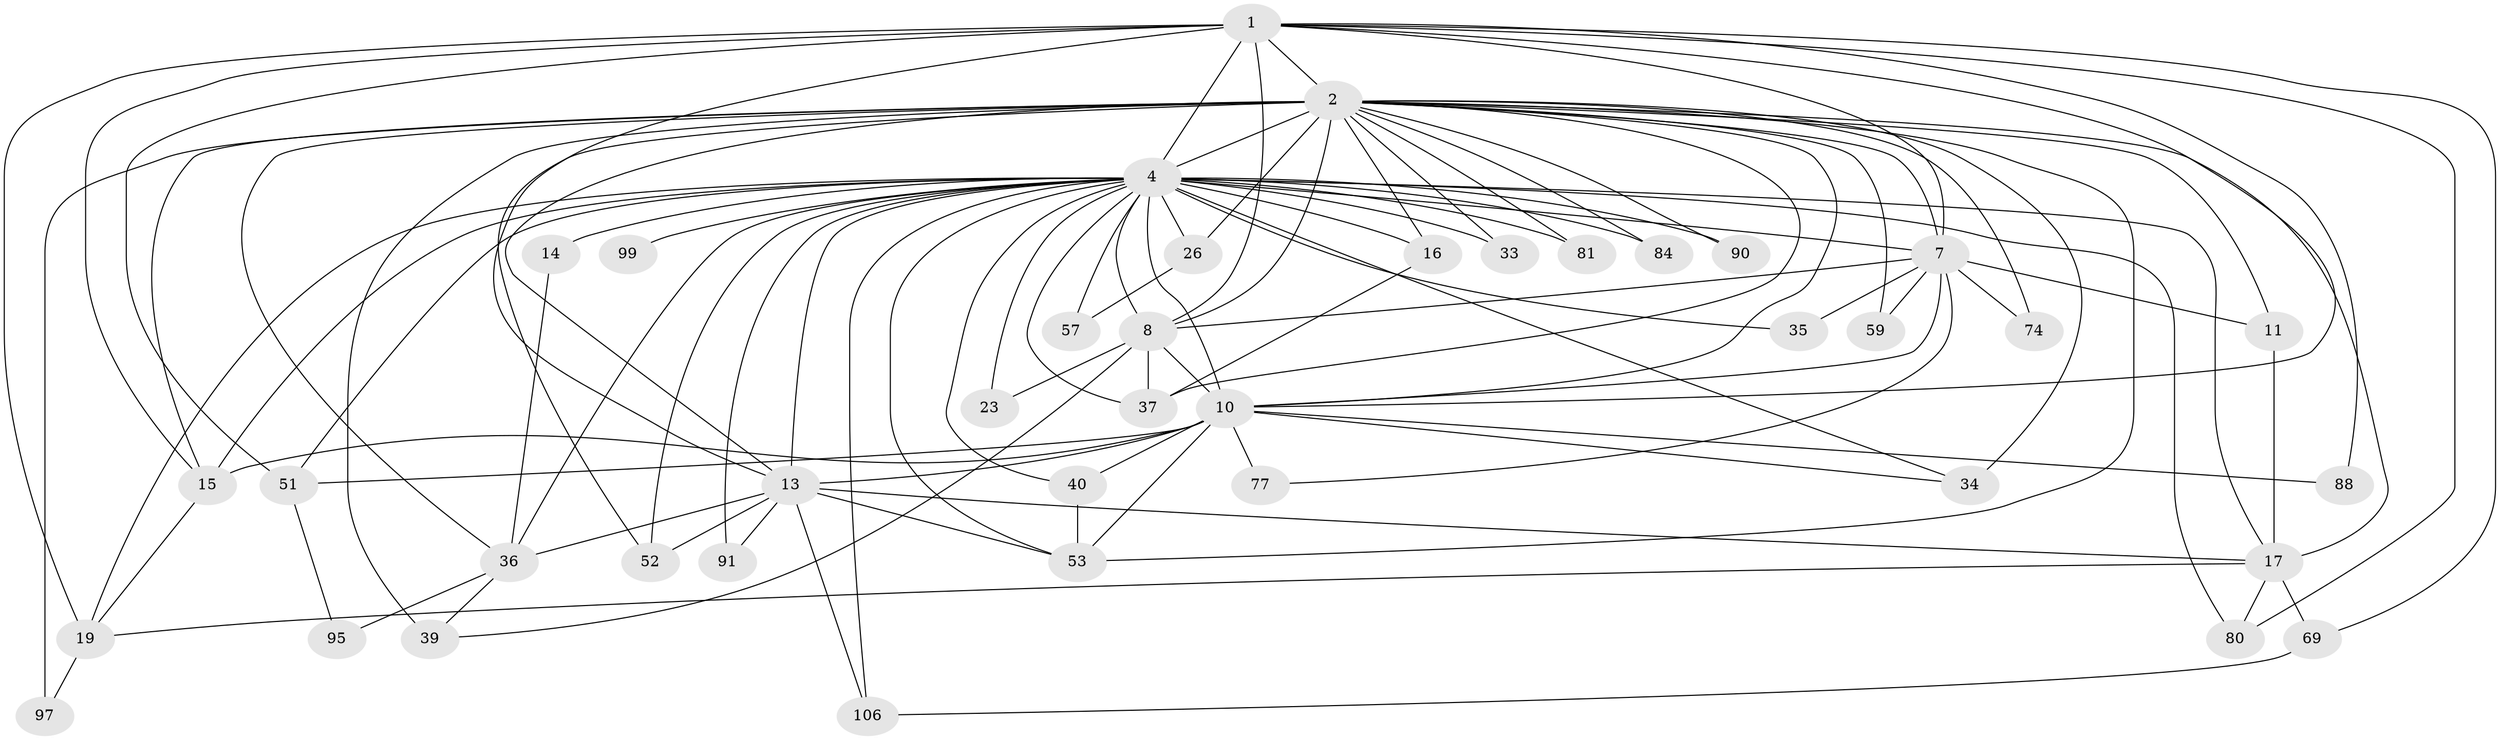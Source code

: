 // original degree distribution, {19: 0.022058823529411766, 18: 0.007352941176470588, 28: 0.014705882352941176, 23: 0.014705882352941176, 31: 0.007352941176470588, 17: 0.007352941176470588, 4: 0.16911764705882354, 3: 0.16911764705882354, 7: 0.007352941176470588, 9: 0.007352941176470588, 5: 0.029411764705882353, 10: 0.007352941176470588, 2: 0.5073529411764706, 6: 0.029411764705882353}
// Generated by graph-tools (version 1.1) at 2025/17/03/04/25 18:17:27]
// undirected, 40 vertices, 102 edges
graph export_dot {
graph [start="1"]
  node [color=gray90,style=filled];
  1 [super="+89"];
  2 [super="+118+45+3+102"];
  4 [super="+18+12+22+21+5+24+25+83"];
  7;
  8 [super="+103+30+32+96"];
  10 [super="+20"];
  11 [super="+92"];
  13 [super="+62+44+108"];
  14;
  15 [super="+46"];
  16 [super="+79"];
  17 [super="+48+75+71"];
  19 [super="+94"];
  23;
  26 [super="+67"];
  33;
  34 [super="+120"];
  35 [super="+78"];
  36 [super="+134"];
  37 [super="+68+64"];
  39 [super="+43"];
  40;
  51 [super="+54+93"];
  52 [super="+107"];
  53 [super="+58"];
  57;
  59;
  69;
  74;
  77;
  80;
  81 [super="+87"];
  84;
  88;
  90;
  91;
  95;
  97;
  99;
  106 [super="+124"];
  1 -- 2 [weight=3];
  1 -- 4 [weight=5];
  1 -- 7;
  1 -- 8;
  1 -- 10 [weight=2];
  1 -- 13;
  1 -- 69;
  1 -- 88;
  1 -- 51;
  1 -- 19;
  1 -- 80;
  1 -- 15;
  2 -- 4 [weight=20];
  2 -- 7 [weight=4];
  2 -- 8 [weight=6];
  2 -- 10 [weight=9];
  2 -- 15;
  2 -- 26 [weight=2];
  2 -- 74;
  2 -- 37 [weight=2];
  2 -- 84;
  2 -- 11;
  2 -- 13;
  2 -- 16;
  2 -- 17 [weight=3];
  2 -- 81 [weight=2];
  2 -- 90;
  2 -- 33;
  2 -- 34 [weight=2];
  2 -- 97;
  2 -- 36;
  2 -- 39 [weight=2];
  2 -- 52;
  2 -- 53;
  2 -- 59;
  4 -- 7 [weight=3];
  4 -- 8 [weight=8];
  4 -- 10 [weight=9];
  4 -- 15;
  4 -- 19;
  4 -- 57;
  4 -- 51 [weight=3];
  4 -- 34;
  4 -- 35 [weight=2];
  4 -- 106;
  4 -- 81;
  4 -- 91 [weight=2];
  4 -- 33;
  4 -- 16 [weight=2];
  4 -- 13 [weight=2];
  4 -- 14 [weight=2];
  4 -- 17;
  4 -- 84;
  4 -- 23;
  4 -- 26;
  4 -- 90;
  4 -- 99;
  4 -- 37;
  4 -- 40;
  4 -- 53;
  4 -- 36;
  4 -- 80;
  4 -- 52;
  7 -- 8;
  7 -- 10 [weight=2];
  7 -- 11 [weight=2];
  7 -- 59;
  7 -- 74;
  7 -- 77;
  7 -- 35;
  8 -- 10 [weight=2];
  8 -- 23;
  8 -- 37;
  8 -- 39;
  10 -- 34;
  10 -- 40;
  10 -- 88;
  10 -- 53;
  10 -- 51 [weight=3];
  10 -- 13;
  10 -- 77;
  10 -- 15;
  11 -- 17;
  13 -- 53;
  13 -- 17;
  13 -- 52;
  13 -- 106;
  13 -- 91;
  13 -- 36;
  14 -- 36;
  15 -- 19;
  16 -- 37;
  17 -- 69;
  17 -- 80;
  17 -- 19;
  19 -- 97;
  26 -- 57;
  36 -- 39;
  36 -- 95;
  40 -- 53;
  51 -- 95;
  69 -- 106;
}
